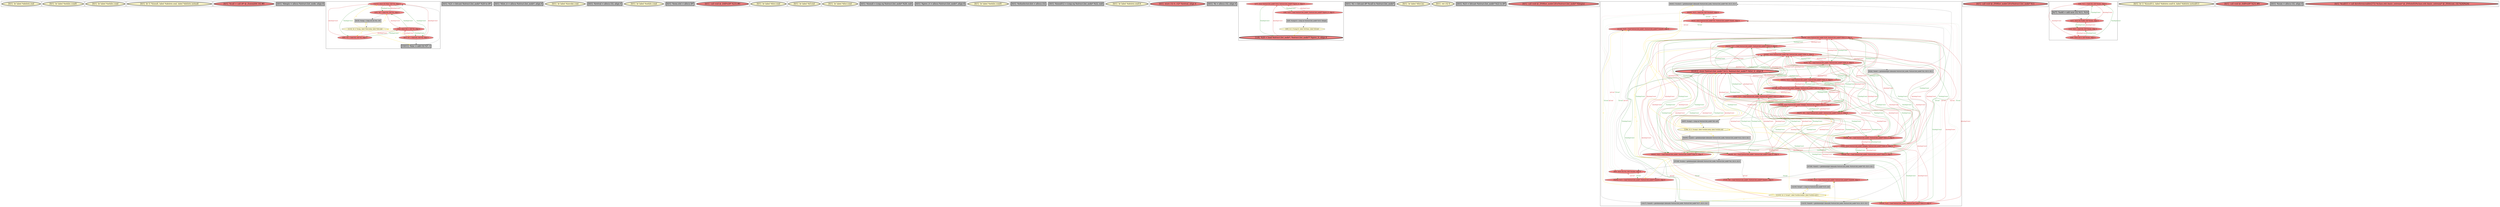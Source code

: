 
digraph G {





subgraph cluster37 {


node310 [penwidth=3.0,fontsize=20,fillcolor=lemonchiffon,label="[0/1]  br label %delete.end",shape=ellipse,style=filled ]



}

subgraph cluster36 {


node309 [penwidth=3.0,fontsize=20,fillcolor=lemonchiffon,label="[0/1]  br label %while.cond5",shape=ellipse,style=filled ]



}

subgraph cluster15 {


node247 [penwidth=3.0,fontsize=20,fillcolor=lemonchiffon,label="[0/1]  br label %while.cond",shape=ellipse,style=filled ]



}

subgraph cluster35 {


node308 [penwidth=3.0,fontsize=20,fillcolor=lemonchiffon,label="[0/1]  br i1 %isnull, label %delete.end, label %delete.notnull",shape=ellipse,style=filled ]



}

subgraph cluster11 {


node243 [penwidth=3.0,fontsize=20,fillcolor=lightcoral,label="[0/1]  %call = call i8* @_Znwm(i64 16) #8",shape=ellipse,style=filled ]



}

subgraph cluster19 {


node251 [penwidth=3.0,fontsize=20,fillcolor=grey,label="[0/1]  %begin = alloca %struct.list_node, align 8",shape=rectangle,style=filled ]



}

subgraph cluster9 {


node241 [fillcolor=lightcoral,label="[12/13]  store i32 %inc, i32* %i, align 4",shape=ellipse,style=filled ]
node240 [fillcolor=lightcoral,label="[2/5]  %0 = load i32, i32* %i, align 4",shape=ellipse,style=filled ]
node235 [fillcolor=lemonchiffon,label="[1/14]  br i1 %cmp, label %for.body, label %for.end",shape=ellipse,style=filled ]
node238 [fillcolor=lightcoral,label="[8/9]  %3 = load i32, i32* %i, align 4",shape=ellipse,style=filled ]
node234 [fillcolor=grey,label="[0/15]  %cmp = icmp ult i32 %0, 100",shape=rectangle,style=filled ]
node236 [fillcolor=lightcoral,label="[6/7]  %7 = load i32, i32* %i, align 4",shape=ellipse,style=filled ]
node237 [penwidth=3.0,fontsize=20,fillcolor=grey,label="[10/11]  %inc = add i32 %7, 1",shape=rectangle,style=filled ]
node239 [fillcolor=lightcoral,label="[3/4]  store i32 1, i32* %i, align 4",shape=ellipse,style=filled ]

node239->node236 [style=solid,color=forestgreen,label="T|indep|Const",penwidth=1.0,fontcolor=forestgreen ]
node238->node241 [style=solid,color=firebrick3,label="A|indep|Const",penwidth=1.0,fontcolor=firebrick3 ]
node239->node238 [style=solid,color=forestgreen,label="T|indep|Const",penwidth=1.0,fontcolor=forestgreen ]
node238->node239 [style=solid,color=firebrick3,label="A|indep|Const",penwidth=1.0,fontcolor=firebrick3 ]
node236->node237 [style=solid,color=black,label="",penwidth=0.5,fontcolor=black ]
node240->node234 [style=solid,color=black,label="",penwidth=0.5,fontcolor=black ]
node241->node238 [style=solid,color=forestgreen,label="T|indep|Const",penwidth=1.0,fontcolor=forestgreen ]
node235->node241 [style=solid,color=gold,label="C",penwidth=1.0,fontcolor=gold ]
node241->node240 [style=solid,color=forestgreen,label="T|indep|Const",penwidth=1.0,fontcolor=forestgreen ]
node236->node239 [style=solid,color=firebrick3,label="A|indep|Const",penwidth=1.0,fontcolor=firebrick3 ]
node240->node239 [style=solid,color=firebrick3,label="A|indep|Const",penwidth=1.0,fontcolor=firebrick3 ]
node235->node238 [style=solid,color=gold,label="C",penwidth=1.0,fontcolor=gold ]
node240->node241 [style=solid,color=firebrick3,label="A|indep|Const",penwidth=1.0,fontcolor=firebrick3 ]
node235->node240 [style=solid,color=gold,label="C",penwidth=1.0,fontcolor=gold ]
node237->node241 [style=solid,color=black,label="",penwidth=0.5,fontcolor=black ]
node235->node236 [style=solid,color=gold,label="C",penwidth=1.0,fontcolor=gold ]
node235->node235 [style=solid,color=gold,label="C",penwidth=1.0,fontcolor=gold ]
node236->node241 [style=solid,color=firebrick3,label="A|indep|Const",penwidth=1.0,fontcolor=firebrick3 ]
node241->node236 [style=solid,color=forestgreen,label="T|indep|Const",penwidth=1.0,fontcolor=forestgreen ]
node234->node235 [style=solid,color=black,label="",penwidth=0.5,fontcolor=black ]
node235->node237 [style=solid,color=gold,label="C",penwidth=1.0,fontcolor=gold ]
node235->node234 [style=solid,color=gold,label="C",penwidth=1.0,fontcolor=gold ]
node239->node240 [style=solid,color=forestgreen,label="T|indep|Const",penwidth=1.0,fontcolor=forestgreen ]


}

subgraph cluster8 {


node233 [penwidth=3.0,fontsize=20,fillcolor=grey,label="[0/1]  %21 = bitcast %struct.list_node* %20 to i8*",shape=rectangle,style=filled ]



}

subgraph cluster10 {


node242 [penwidth=3.0,fontsize=20,fillcolor=grey,label="[0/1]  %list_it = alloca %struct.list_node*, align 8",shape=rectangle,style=filled ]



}

subgraph cluster23 {


node255 [penwidth=3.0,fontsize=20,fillcolor=lemonchiffon,label="[0/1]  br label %invoke.cont",shape=ellipse,style=filled ]



}

subgraph cluster7 {


node232 [penwidth=3.0,fontsize=20,fillcolor=grey,label="[0/1]  %retval = alloca i32, align 4",shape=rectangle,style=filled ]



}

subgraph cluster14 {


node246 [penwidth=3.0,fontsize=20,fillcolor=lemonchiffon,label="[0/1]  br label %while.cond",shape=ellipse,style=filled ]



}

subgraph cluster6 {


node231 [penwidth=3.0,fontsize=20,fillcolor=grey,label="[0/1]  %exn.slot = alloca i8*",shape=rectangle,style=filled ]



}

subgraph cluster30 {


node299 [penwidth=3.0,fontsize=20,fillcolor=lightcoral,label="[0/1]  call void @_ZdlPv(i8* %23) #9",shape=ellipse,style=filled ]



}

subgraph cluster31 {


node300 [penwidth=3.0,fontsize=20,fillcolor=lemonchiffon,label="[0/1]  br label %for.cond",shape=ellipse,style=filled ]



}

subgraph cluster0 {


node225 [penwidth=3.0,fontsize=20,fillcolor=lemonchiffon,label="[0/1]  br label %if.end",shape=ellipse,style=filled ]



}

subgraph cluster13 {


node245 [penwidth=3.0,fontsize=20,fillcolor=lemonchiffon,label="[0/1]  br label %for.cond",shape=ellipse,style=filled ]



}

subgraph cluster5 {


node230 [penwidth=3.0,fontsize=20,fillcolor=grey,label="[0/1]  %isnull = icmp eq %struct.list_node* %20, null",shape=rectangle,style=filled ]



}

subgraph cluster1 {


node226 [penwidth=3.0,fontsize=20,fillcolor=grey,label="[0/1]  %prev_it = alloca %struct.list_node*, align 8",shape=rectangle,style=filled ]



}

subgraph cluster32 {


node301 [penwidth=3.0,fontsize=20,fillcolor=lemonchiffon,label="[0/1]  br label %while.cond5",shape=ellipse,style=filled ]



}

subgraph cluster3 {


node228 [penwidth=3.0,fontsize=20,fillcolor=grey,label="[0/1]  %ehselector.slot = alloca i32",shape=rectangle,style=filled ]



}

subgraph cluster4 {


node229 [penwidth=3.0,fontsize=20,fillcolor=grey,label="[0/1]  %isnull12 = icmp eq %struct.list_node* %22, null",shape=rectangle,style=filled ]



}

subgraph cluster17 {


node249 [penwidth=3.0,fontsize=20,fillcolor=lemonchiffon,label="[0/1]  br label %delete.end14",shape=ellipse,style=filled ]



}

subgraph cluster16 {


node248 [penwidth=3.0,fontsize=20,fillcolor=lightcoral,label="[0/1]  store i32 0, i32* %retval, align 4",shape=ellipse,style=filled ]



}

subgraph cluster2 {


node227 [penwidth=3.0,fontsize=20,fillcolor=grey,label="[0/1]  %i = alloca i32, align 4",shape=rectangle,style=filled ]



}

subgraph cluster34 {


node307 [fillcolor=lightcoral,label="[2/7]  store %struct.list_node* %16, %struct.list_node** %prev_it, align 8",shape=ellipse,style=filled ]
node305 [fillcolor=grey,label="[4/5]  %cmp10 = icmp ne %struct.list_node* %19, %begin",shape=rectangle,style=filled ]
node306 [penwidth=3.0,fontsize=20,fillcolor=lightcoral,label="[1/8]  %20 = load %struct.list_node*, %struct.list_node** %prev_it, align 8",shape=ellipse,style=filled ]
node303 [fillcolor=lemonchiffon,label="[0/9]  br i1 %cmp10, label %if.then, label %if.end",shape=ellipse,style=filled ]
node304 [fillcolor=lightcoral,label="[3/6]  %19 = load %struct.list_node*, %struct.list_node** %prev_it, align 8",shape=ellipse,style=filled ]

node306->node307 [style=solid,color=firebrick3,label="A|indep|Const",penwidth=1.0,fontcolor=firebrick3 ]
node304->node307 [style=solid,color=firebrick3,label="A|indep|Const",penwidth=1.0,fontcolor=firebrick3 ]
node304->node305 [style=solid,color=black,label="",penwidth=0.5,fontcolor=black ]
node307->node304 [style=solid,color=forestgreen,label="T|indep|Const",penwidth=1.0,fontcolor=forestgreen ]
node303->node306 [style=solid,color=gold,label="C",penwidth=1.0,fontcolor=gold ]
node305->node303 [style=solid,color=black,label="",penwidth=0.5,fontcolor=black ]
node307->node306 [style=solid,color=forestgreen,label="T|indep|Const",penwidth=1.0,fontcolor=forestgreen ]


}

subgraph cluster22 {


node254 [penwidth=3.0,fontsize=20,fillcolor=grey,label="[0/1]  %1 = bitcast i8* %call to %struct.list_node*",shape=rectangle,style=filled ]



}

subgraph cluster25 {


node257 [penwidth=3.0,fontsize=20,fillcolor=lemonchiffon,label="[0/1]  br label %for.inc",shape=ellipse,style=filled ]



}

subgraph cluster18 {


node250 [penwidth=3.0,fontsize=20,fillcolor=lemonchiffon,label="[0/1]  ret i32 0",shape=ellipse,style=filled ]



}

subgraph cluster29 {


node298 [penwidth=3.0,fontsize=20,fillcolor=grey,label="[0/1]  %23 = bitcast %struct.list_node* %22 to i8*",shape=rectangle,style=filled ]



}

subgraph cluster20 {


node252 [penwidth=3.0,fontsize=20,fillcolor=lightcoral,label="[0/1]  call void @_ZN9list_nodeC2Ev(%struct.list_node* %begin)",shape=ellipse,style=filled ]



}

subgraph cluster26 {


node287 [fillcolor=grey,label="[60/61]  %value3 = getelementptr inbounds %struct.list_node, %struct.list_node* %9, i32 0, i32 0",shape=rectangle,style=filled ]
node284 [fillcolor=lightcoral,label="[6/23]  store %struct.list_node* %1, %struct.list_node** %next, align 8",shape=ellipse,style=filled ]
node283 [fillcolor=grey,label="[37/38]  %value = getelementptr inbounds %struct.list_node, %struct.list_node* %4, i32 0, i32 0",shape=rectangle,style=filled ]
node289 [fillcolor=lightcoral,label="[43/44]  store %struct.list_node* %6, %struct.list_node** %list_it, align 8",shape=ellipse,style=filled ]
node281 [fillcolor=lightcoral,label="[8/9]  store i32 %3, i32* %value, align 8",shape=ellipse,style=filled ]
node291 [fillcolor=grey,label="[16/17]  %next9 = getelementptr inbounds %struct.list_node, %struct.list_node* %17, i32 0, i32 1",shape=rectangle,style=filled ]
node280 [fillcolor=lightcoral,label="[32/33]  %17 = load %struct.list_node*, %struct.list_node** %list_it, align 8",shape=ellipse,style=filled ]
node290 [fillcolor=lightcoral,label="[21/22]  %18 = load %struct.list_node*, %struct.list_node** %next9, align 8",shape=ellipse,style=filled ]
node279 [fillcolor=grey,label="[27/28]  %next1 = getelementptr inbounds %struct.list_node, %struct.list_node* %5, i32 0, i32 1",shape=rectangle,style=filled ]
node282 [fillcolor=grey,label="[14/15]  %next6 = getelementptr inbounds %struct.list_node, %struct.list_node* %14, i32 0, i32 1",shape=rectangle,style=filled ]
node278 [fillcolor=lightcoral,label="[3/42]  store %struct.list_node* %begin, %struct.list_node** %list_it, align 8",shape=ellipse,style=filled ]
node277 [fillcolor=lemonchiffon,label="[13/18]  br i1 %cmp7, label %while.body8, label %while.end11",shape=ellipse,style=filled ]
node276 [fillcolor=lightcoral,label="[11/20]  %15 = load %struct.list_node*, %struct.list_node** %next6, align 8",shape=ellipse,style=filled ]
node275 [fillcolor=lightcoral,label="[40/41]  %22 = load %struct.list_node*, %struct.list_node** %list_it, align 8",shape=ellipse,style=filled ]
node262 [fillcolor=grey,label="[54/55]  %next4 = getelementptr inbounds %struct.list_node, %struct.list_node* %12, i32 0, i32 1",shape=rectangle,style=filled ]
node260 [fillcolor=lightcoral,label="[26/29]  %5 = load %struct.list_node*, %struct.list_node** %list_it, align 8",shape=ellipse,style=filled ]
node264 [fillcolor=lightcoral,label="[34/35]  %16 = load %struct.list_node*, %struct.list_node** %list_it, align 8",shape=ellipse,style=filled ]
node263 [fillcolor=lightcoral,label="[52/53]  %13 = load %struct.list_node*, %struct.list_node** %next4, align 8",shape=ellipse,style=filled ]
node261 [fillcolor=lightcoral,label="[58/59]  %9 = load %struct.list_node*, %struct.list_node** %list_it, align 8",shape=ellipse,style=filled ]
node259 [fillcolor=lemonchiffon,label="[1/66]  br i1 %cmp2, label %while.body, label %while.end",shape=ellipse,style=filled ]
node286 [fillcolor=lightcoral,label="[36/39]  %4 = load %struct.list_node*, %struct.list_node** %list_it, align 8",shape=ellipse,style=filled ]
node270 [fillcolor=lightcoral,label="[45/46]  store %struct.list_node* %begin, %struct.list_node** %list_it, align 8",shape=ellipse,style=filled ]
node288 [fillcolor=lightcoral,label="[56/57]  %8 = load %struct.list_node*, %struct.list_node** %list_it, align 8",shape=ellipse,style=filled ]
node267 [fillcolor=lightcoral,label="[49/50]  store %struct.list_node* %18, %struct.list_node** %list_it, align 8",shape=ellipse,style=filled ]
node265 [fillcolor=lightcoral,label="[2/51]  %12 = load %struct.list_node*, %struct.list_node** %list_it, align 8",shape=ellipse,style=filled ]
node274 [fillcolor=grey,label="[5/24]  %next = getelementptr inbounds %struct.list_node, %struct.list_node* %2, i32 0, i32 1",shape=rectangle,style=filled ]
node258 [fillcolor=grey,label="[0/67]  %cmp2 = icmp ne %struct.list_node* %8, null",shape=rectangle,style=filled ]
node266 [fillcolor=lightcoral,label="[30/31]  %14 = load %struct.list_node*, %struct.list_node** %list_it, align 8",shape=ellipse,style=filled ]
node268 [fillcolor=lightcoral,label="[47/48]  store %struct.list_node* %begin, %struct.list_node** %list_it, align 8",shape=ellipse,style=filled ]
node269 [fillcolor=grey,label="[12/19]  %cmp7 = icmp ne %struct.list_node* %15, null",shape=rectangle,style=filled ]
node271 [fillcolor=lightcoral,label="[4/25]  %2 = load %struct.list_node*, %struct.list_node** %list_it, align 8",shape=ellipse,style=filled ]
node285 [fillcolor=lightcoral,label="[64/65]  %10 = load i32, i32* %value3, align 8",shape=ellipse,style=filled ]
node272 [penwidth=3.0,fontsize=20,fillcolor=lightcoral,label="[62/63]  store %struct.list_node* %13, %struct.list_node** %list_it, align 8",shape=ellipse,style=filled ]
node273 [fillcolor=lightcoral,label="[7/10]  %6 = load %struct.list_node*, %struct.list_node** %next1, align 8",shape=ellipse,style=filled ]

node288->node258 [style=solid,color=black,label="",penwidth=0.5,fontcolor=black ]
node286->node289 [style=solid,color=firebrick3,label="A|indep|Const",penwidth=1.0,fontcolor=firebrick3 ]
node289->node286 [style=solid,color=forestgreen,label="T|indep|Const",penwidth=1.0,fontcolor=forestgreen ]
node286->node283 [style=solid,color=black,label="",penwidth=0.5,fontcolor=black ]
node290->node284 [style=dotted,color=firebrick3,label="A|Conf",penwidth=1.0,fontcolor=firebrick3 ]
node285->node284 [style=dotted,color=firebrick3,label="A|Conf",penwidth=1.0,fontcolor=firebrick3 ]
node284->node285 [style=dotted,color=forestgreen,label="T|Conf",penwidth=1.0,fontcolor=forestgreen ]
node283->node281 [style=solid,color=black,label="",penwidth=0.5,fontcolor=black ]
node281->node285 [style=dotted,color=forestgreen,label="T|Conf",penwidth=1.0,fontcolor=forestgreen ]
node288->node278 [style=solid,color=firebrick3,label="A|indep|Const",penwidth=1.0,fontcolor=firebrick3 ]
node278->node288 [style=solid,color=forestgreen,label="T|indep|Const",penwidth=1.0,fontcolor=forestgreen ]
node278->node286 [style=solid,color=forestgreen,label="T|indep|Const",penwidth=1.0,fontcolor=forestgreen ]
node289->node260 [style=solid,color=forestgreen,label="T|indep|Const",penwidth=1.0,fontcolor=forestgreen ]
node267->node265 [style=solid,color=forestgreen,label="T|indep|Const",penwidth=1.0,fontcolor=forestgreen ]
node263->node284 [style=dotted,color=firebrick3,label="A|Conf",penwidth=1.0,fontcolor=firebrick3 ]
node259->node265 [style=solid,color=gold,label="C",penwidth=1.0,fontcolor=gold ]
node272->node260 [style=solid,color=forestgreen,label="T|indep|Const",penwidth=1.0,fontcolor=forestgreen ]
node278->node260 [style=solid,color=forestgreen,label="T|indep|Const",penwidth=1.0,fontcolor=forestgreen ]
node260->node279 [style=solid,color=black,label="",penwidth=0.5,fontcolor=black ]
node271->node274 [style=solid,color=black,label="",penwidth=0.5,fontcolor=black ]
node275->node270 [style=solid,color=firebrick3,label="A|indep|Const",penwidth=1.0,fontcolor=firebrick3 ]
node265->node262 [style=solid,color=black,label="",penwidth=0.5,fontcolor=black ]
node264->node268 [style=solid,color=firebrick3,label="A|indep|Const",penwidth=1.0,fontcolor=firebrick3 ]
node280->node278 [style=solid,color=firebrick3,label="A|indep|Const",penwidth=1.0,fontcolor=firebrick3 ]
node266->node268 [style=solid,color=firebrick3,label="A|indep|Const",penwidth=1.0,fontcolor=firebrick3 ]
node270->node271 [style=solid,color=forestgreen,label="T|indep|Const",penwidth=1.0,fontcolor=forestgreen ]
node286->node267 [style=solid,color=firebrick3,label="A|indep|Const",penwidth=1.0,fontcolor=firebrick3 ]
node272->node288 [style=solid,color=forestgreen,label="T|indep|Const",penwidth=1.0,fontcolor=forestgreen ]
node278->node280 [style=solid,color=forestgreen,label="T|indep|Const",penwidth=1.0,fontcolor=forestgreen ]
node272->node261 [style=solid,color=forestgreen,label="T|indep|Const",penwidth=1.0,fontcolor=forestgreen ]
node281->node276 [style=dotted,color=forestgreen,label="T|Conf",penwidth=1.0,fontcolor=forestgreen ]
node289->node264 [style=solid,color=forestgreen,label="T|indep|Const",penwidth=1.0,fontcolor=forestgreen ]
node270->node260 [style=solid,color=forestgreen,label="T|indep|Const",penwidth=1.0,fontcolor=forestgreen ]
node280->node270 [style=solid,color=firebrick3,label="A|indep|Const",penwidth=1.0,fontcolor=firebrick3 ]
node259->node259 [style=solid,color=gold,label="C",penwidth=1.0,fontcolor=gold ]
node261->node272 [style=solid,color=firebrick3,label="A|indep|Const",penwidth=1.0,fontcolor=firebrick3 ]
node270->node280 [style=solid,color=forestgreen,label="T|indep|Const",penwidth=1.0,fontcolor=forestgreen ]
node285->node281 [style=dotted,color=firebrick3,label="A|Conf",penwidth=1.0,fontcolor=firebrick3 ]
node280->node291 [style=solid,color=black,label="",penwidth=0.5,fontcolor=black ]
node259->node263 [style=solid,color=gold,label="C",penwidth=1.0,fontcolor=gold ]
node271->node278 [style=solid,color=firebrick3,label="A|indep|Const",penwidth=1.0,fontcolor=firebrick3 ]
node259->node272 [style=solid,color=gold,label="C",penwidth=1.0,fontcolor=gold ]
node265->node267 [style=solid,color=firebrick3,label="A|indep|Const",penwidth=1.0,fontcolor=firebrick3 ]
node272->node265 [style=solid,color=forestgreen,label="T|indep|Const",penwidth=1.0,fontcolor=forestgreen ]
node260->node272 [style=solid,color=firebrick3,label="A|indep|Const",penwidth=1.0,fontcolor=firebrick3 ]
node272->node275 [style=solid,color=forestgreen,label="T|indep|Const",penwidth=1.0,fontcolor=forestgreen ]
node265->node278 [style=solid,color=firebrick3,label="A|indep|Const",penwidth=1.0,fontcolor=firebrick3 ]
node266->node278 [style=solid,color=firebrick3,label="A|indep|Const",penwidth=1.0,fontcolor=firebrick3 ]
node261->node268 [style=solid,color=firebrick3,label="A|indep|Const",penwidth=1.0,fontcolor=firebrick3 ]
node268->node280 [style=solid,color=forestgreen,label="T|indep|Const",penwidth=1.0,fontcolor=forestgreen ]
node275->node267 [style=solid,color=firebrick3,label="A|indep|Const",penwidth=1.0,fontcolor=firebrick3 ]
node278->node265 [style=solid,color=forestgreen,label="T|indep|Const",penwidth=1.0,fontcolor=forestgreen ]
node261->node278 [style=solid,color=firebrick3,label="A|indep|Const",penwidth=1.0,fontcolor=firebrick3 ]
node276->node281 [style=dotted,color=firebrick3,label="A|Conf",penwidth=1.0,fontcolor=firebrick3 ]
node288->node267 [style=solid,color=firebrick3,label="A|indep|Const",penwidth=1.0,fontcolor=firebrick3 ]
node277->node266 [style=solid,color=gold,label="C",penwidth=1.0,fontcolor=gold ]
node282->node276 [style=solid,color=black,label="",penwidth=0.5,fontcolor=black ]
node286->node268 [style=solid,color=firebrick3,label="A|indep|Const",penwidth=1.0,fontcolor=firebrick3 ]
node259->node287 [style=solid,color=gold,label="C",penwidth=1.0,fontcolor=gold ]
node268->node286 [style=solid,color=forestgreen,label="T|indep|Const",penwidth=1.0,fontcolor=forestgreen ]
node260->node268 [style=solid,color=firebrick3,label="A|indep|Const",penwidth=1.0,fontcolor=firebrick3 ]
node279->node273 [style=solid,color=black,label="",penwidth=0.5,fontcolor=black ]
node267->node264 [style=solid,color=forestgreen,label="T|indep|Const",penwidth=1.0,fontcolor=forestgreen ]
node275->node272 [style=solid,color=firebrick3,label="A|indep|Const",penwidth=1.0,fontcolor=firebrick3 ]
node288->node268 [style=solid,color=firebrick3,label="A|indep|Const",penwidth=1.0,fontcolor=firebrick3 ]
node267->node275 [style=solid,color=forestgreen,label="T|indep|Const",penwidth=1.0,fontcolor=forestgreen ]
node273->node281 [style=dotted,color=firebrick3,label="A|Conf",penwidth=1.0,fontcolor=firebrick3 ]
node277->node277 [style=solid,color=gold,label="C",penwidth=1.0,fontcolor=gold ]
node267->node286 [style=solid,color=forestgreen,label="T|indep|Const",penwidth=1.0,fontcolor=forestgreen ]
node291->node290 [style=solid,color=black,label="",penwidth=0.5,fontcolor=black ]
node264->node267 [style=solid,color=firebrick3,label="A|indep|Const",penwidth=1.0,fontcolor=firebrick3 ]
node289->node266 [style=solid,color=forestgreen,label="T|indep|Const",penwidth=1.0,fontcolor=forestgreen ]
node289->node280 [style=solid,color=forestgreen,label="T|indep|Const",penwidth=1.0,fontcolor=forestgreen ]
node272->node264 [style=solid,color=forestgreen,label="T|indep|Const",penwidth=1.0,fontcolor=forestgreen ]
node268->node266 [style=solid,color=forestgreen,label="T|indep|Const",penwidth=1.0,fontcolor=forestgreen ]
node259->node261 [style=solid,color=gold,label="C",penwidth=1.0,fontcolor=gold ]
node265->node272 [style=solid,color=firebrick3,label="A|indep|Const",penwidth=1.0,fontcolor=firebrick3 ]
node267->node288 [style=solid,color=forestgreen,label="T|indep|Const",penwidth=1.0,fontcolor=forestgreen ]
node270->node288 [style=solid,color=forestgreen,label="T|indep|Const",penwidth=1.0,fontcolor=forestgreen ]
node259->node258 [style=solid,color=gold,label="C",penwidth=1.0,fontcolor=gold ]
node270->node266 [style=solid,color=forestgreen,label="T|indep|Const",penwidth=1.0,fontcolor=forestgreen ]
node268->node275 [style=solid,color=forestgreen,label="T|indep|Const",penwidth=1.0,fontcolor=forestgreen ]
node275->node268 [style=solid,color=firebrick3,label="A|indep|Const",penwidth=1.0,fontcolor=firebrick3 ]
node259->node288 [style=solid,color=gold,label="C",penwidth=1.0,fontcolor=gold ]
node280->node289 [style=solid,color=firebrick3,label="A|indep|Const",penwidth=1.0,fontcolor=firebrick3 ]
node290->node267 [style=solid,color=black,label="",penwidth=0.5,fontcolor=black ]
node266->node289 [style=solid,color=firebrick3,label="A|indep|Const",penwidth=1.0,fontcolor=firebrick3 ]
node267->node280 [style=solid,color=forestgreen,label="T|indep|Const",penwidth=1.0,fontcolor=forestgreen ]
node280->node267 [style=solid,color=firebrick3,label="A|indep|Const",penwidth=1.0,fontcolor=firebrick3 ]
node284->node263 [style=dotted,color=forestgreen,label="T|Conf",penwidth=1.0,fontcolor=forestgreen ]
node271->node272 [style=solid,color=firebrick3,label="A|indep|Const",penwidth=1.0,fontcolor=firebrick3 ]
node284->node290 [style=dotted,color=forestgreen,label="T|Conf",penwidth=1.0,fontcolor=forestgreen ]
node278->node266 [style=solid,color=forestgreen,label="T|indep|Const",penwidth=1.0,fontcolor=forestgreen ]
node260->node267 [style=solid,color=firebrick3,label="A|indep|Const",penwidth=1.0,fontcolor=firebrick3 ]
node271->node267 [style=solid,color=firebrick3,label="A|indep|Const",penwidth=1.0,fontcolor=firebrick3 ]
node284->node276 [style=dotted,color=forestgreen,label="T|Conf",penwidth=1.0,fontcolor=forestgreen ]
node270->node275 [style=solid,color=forestgreen,label="T|indep|Const",penwidth=1.0,fontcolor=forestgreen ]
node268->node260 [style=solid,color=forestgreen,label="T|indep|Const",penwidth=1.0,fontcolor=forestgreen ]
node261->node267 [style=solid,color=firebrick3,label="A|indep|Const",penwidth=1.0,fontcolor=firebrick3 ]
node266->node270 [style=solid,color=firebrick3,label="A|indep|Const",penwidth=1.0,fontcolor=firebrick3 ]
node289->node265 [style=solid,color=forestgreen,label="T|indep|Const",penwidth=1.0,fontcolor=forestgreen ]
node260->node289 [style=solid,color=firebrick3,label="A|indep|Const",penwidth=1.0,fontcolor=firebrick3 ]
node265->node289 [style=solid,color=firebrick3,label="A|indep|Const",penwidth=1.0,fontcolor=firebrick3 ]
node267->node271 [style=solid,color=forestgreen,label="T|indep|Const",penwidth=1.0,fontcolor=forestgreen ]
node276->node284 [style=dotted,color=firebrick3,label="A|Conf",penwidth=1.0,fontcolor=firebrick3 ]
node264->node270 [style=solid,color=firebrick3,label="A|indep|Const",penwidth=1.0,fontcolor=firebrick3 ]
node268->node261 [style=solid,color=forestgreen,label="T|indep|Const",penwidth=1.0,fontcolor=forestgreen ]
node267->node261 [style=solid,color=forestgreen,label="T|indep|Const",penwidth=1.0,fontcolor=forestgreen ]
node280->node268 [style=solid,color=firebrick3,label="A|indep|Const",penwidth=1.0,fontcolor=firebrick3 ]
node270->node265 [style=solid,color=forestgreen,label="T|indep|Const",penwidth=1.0,fontcolor=forestgreen ]
node260->node278 [style=solid,color=firebrick3,label="A|indep|Const",penwidth=1.0,fontcolor=firebrick3 ]
node277->node264 [style=solid,color=gold,label="C",penwidth=1.0,fontcolor=gold ]
node272->node280 [style=solid,color=forestgreen,label="T|indep|Const",penwidth=1.0,fontcolor=forestgreen ]
node265->node270 [style=solid,color=firebrick3,label="A|indep|Const",penwidth=1.0,fontcolor=firebrick3 ]
node289->node288 [style=solid,color=forestgreen,label="T|indep|Const",penwidth=1.0,fontcolor=forestgreen ]
node266->node267 [style=solid,color=firebrick3,label="A|indep|Const",penwidth=1.0,fontcolor=firebrick3 ]
node278->node261 [style=solid,color=forestgreen,label="T|indep|Const",penwidth=1.0,fontcolor=forestgreen ]
node266->node282 [style=solid,color=black,label="",penwidth=0.5,fontcolor=black ]
node287->node285 [style=solid,color=black,label="",penwidth=0.5,fontcolor=black ]
node281->node273 [style=dotted,color=forestgreen,label="T|Conf",penwidth=1.0,fontcolor=forestgreen ]
node270->node261 [style=solid,color=forestgreen,label="T|indep|Const",penwidth=1.0,fontcolor=forestgreen ]
node277->node276 [style=solid,color=gold,label="C",penwidth=1.0,fontcolor=gold ]
node259->node262 [style=solid,color=gold,label="C",penwidth=1.0,fontcolor=gold ]
node270->node286 [style=solid,color=forestgreen,label="T|indep|Const",penwidth=1.0,fontcolor=forestgreen ]
node268->node288 [style=solid,color=forestgreen,label="T|indep|Const",penwidth=1.0,fontcolor=forestgreen ]
node286->node270 [style=solid,color=firebrick3,label="A|indep|Const",penwidth=1.0,fontcolor=firebrick3 ]
node267->node260 [style=solid,color=forestgreen,label="T|indep|Const",penwidth=1.0,fontcolor=forestgreen ]
node288->node270 [style=solid,color=firebrick3,label="A|indep|Const",penwidth=1.0,fontcolor=firebrick3 ]
node261->node287 [style=solid,color=black,label="",penwidth=0.5,fontcolor=black ]
node263->node272 [style=solid,color=black,label="",penwidth=0.5,fontcolor=black ]
node272->node266 [style=solid,color=forestgreen,label="T|indep|Const",penwidth=1.0,fontcolor=forestgreen ]
node284->node273 [style=dotted,color=forestgreen,label="T|Conf",penwidth=1.0,fontcolor=forestgreen ]
node273->node289 [style=solid,color=black,label="",penwidth=0.5,fontcolor=black ]
node258->node259 [style=solid,color=black,label="",penwidth=0.5,fontcolor=black ]
node262->node263 [style=solid,color=black,label="",penwidth=0.5,fontcolor=black ]
node263->node281 [style=dotted,color=firebrick3,label="A|Conf",penwidth=1.0,fontcolor=firebrick3 ]
node281->node263 [style=dotted,color=forestgreen,label="T|Conf",penwidth=1.0,fontcolor=forestgreen ]
node260->node270 [style=solid,color=firebrick3,label="A|indep|Const",penwidth=1.0,fontcolor=firebrick3 ]
node268->node271 [style=solid,color=forestgreen,label="T|indep|Const",penwidth=1.0,fontcolor=forestgreen ]
node271->node268 [style=solid,color=firebrick3,label="A|indep|Const",penwidth=1.0,fontcolor=firebrick3 ]
node268->node264 [style=solid,color=forestgreen,label="T|indep|Const",penwidth=1.0,fontcolor=forestgreen ]
node259->node285 [style=solid,color=gold,label="C",penwidth=1.0,fontcolor=gold ]
node265->node268 [style=solid,color=firebrick3,label="A|indep|Const",penwidth=1.0,fontcolor=firebrick3 ]
node261->node270 [style=solid,color=firebrick3,label="A|indep|Const",penwidth=1.0,fontcolor=firebrick3 ]
node264->node278 [style=solid,color=firebrick3,label="A|indep|Const",penwidth=1.0,fontcolor=firebrick3 ]
node271->node270 [style=solid,color=firebrick3,label="A|indep|Const",penwidth=1.0,fontcolor=firebrick3 ]
node278->node264 [style=solid,color=forestgreen,label="T|indep|Const",penwidth=1.0,fontcolor=forestgreen ]
node268->node265 [style=solid,color=forestgreen,label="T|indep|Const",penwidth=1.0,fontcolor=forestgreen ]
node266->node272 [style=solid,color=firebrick3,label="A|indep|Const",penwidth=1.0,fontcolor=firebrick3 ]
node264->node289 [style=solid,color=firebrick3,label="A|indep|Const",penwidth=1.0,fontcolor=firebrick3 ]
node272->node271 [style=solid,color=forestgreen,label="T|indep|Const",penwidth=1.0,fontcolor=forestgreen ]
node286->node278 [style=solid,color=firebrick3,label="A|indep|Const",penwidth=1.0,fontcolor=firebrick3 ]
node278->node271 [style=solid,color=forestgreen,label="T|indep|Const",penwidth=1.0,fontcolor=forestgreen ]
node277->node269 [style=solid,color=gold,label="C",penwidth=1.0,fontcolor=gold ]
node290->node281 [style=dotted,color=firebrick3,label="A|Conf",penwidth=1.0,fontcolor=firebrick3 ]
node261->node289 [style=solid,color=firebrick3,label="A|indep|Const",penwidth=1.0,fontcolor=firebrick3 ]
node270->node264 [style=solid,color=forestgreen,label="T|indep|Const",penwidth=1.0,fontcolor=forestgreen ]
node267->node266 [style=solid,color=forestgreen,label="T|indep|Const",penwidth=1.0,fontcolor=forestgreen ]
node281->node290 [style=dotted,color=forestgreen,label="T|Conf",penwidth=1.0,fontcolor=forestgreen ]
node271->node289 [style=solid,color=firebrick3,label="A|indep|Const",penwidth=1.0,fontcolor=firebrick3 ]
node280->node272 [style=solid,color=firebrick3,label="A|indep|Const",penwidth=1.0,fontcolor=firebrick3 ]
node272->node286 [style=solid,color=forestgreen,label="T|indep|Const",penwidth=1.0,fontcolor=forestgreen ]
node286->node272 [style=solid,color=firebrick3,label="A|indep|Const",penwidth=1.0,fontcolor=firebrick3 ]
node288->node272 [style=solid,color=firebrick3,label="A|indep|Const",penwidth=1.0,fontcolor=firebrick3 ]
node273->node284 [style=dotted,color=firebrick3,label="A|Conf",penwidth=1.0,fontcolor=firebrick3 ]
node274->node284 [style=solid,color=black,label="",penwidth=0.5,fontcolor=black ]
node275->node278 [style=solid,color=firebrick3,label="A|indep|Const",penwidth=1.0,fontcolor=firebrick3 ]
node278->node275 [style=solid,color=forestgreen,label="T|indep|Const",penwidth=1.0,fontcolor=forestgreen ]
node289->node271 [style=solid,color=forestgreen,label="T|indep|Const",penwidth=1.0,fontcolor=forestgreen ]
node289->node275 [style=solid,color=forestgreen,label="T|indep|Const",penwidth=1.0,fontcolor=forestgreen ]
node275->node289 [style=solid,color=firebrick3,label="A|indep|Const",penwidth=1.0,fontcolor=firebrick3 ]
node288->node289 [style=solid,color=firebrick3,label="A|indep|Const",penwidth=1.0,fontcolor=firebrick3 ]
node277->node267 [style=solid,color=gold,label="C",penwidth=1.0,fontcolor=gold ]
node276->node269 [style=solid,color=black,label="",penwidth=0.5,fontcolor=black ]
node264->node272 [style=solid,color=firebrick3,label="A|indep|Const",penwidth=1.0,fontcolor=firebrick3 ]
node277->node280 [style=solid,color=gold,label="C",penwidth=1.0,fontcolor=gold ]
node277->node282 [style=solid,color=gold,label="C",penwidth=1.0,fontcolor=gold ]
node277->node290 [style=solid,color=gold,label="C",penwidth=1.0,fontcolor=gold ]
node269->node277 [style=solid,color=black,label="",penwidth=0.5,fontcolor=black ]
node289->node261 [style=solid,color=forestgreen,label="T|indep|Const",penwidth=1.0,fontcolor=forestgreen ]
node277->node291 [style=solid,color=gold,label="C",penwidth=1.0,fontcolor=gold ]


}

subgraph cluster24 {


node256 [penwidth=3.0,fontsize=20,fillcolor=lightcoral,label="[0/1]  call void @_ZN9list_nodeC2Ev(%struct.list_node* %1)",shape=ellipse,style=filled ]



}

subgraph cluster28 {


node297 [fillcolor=lightcoral,label="[5/8]  %11 = load i32, i32* %sum, align 4",shape=ellipse,style=filled ]
node296 [fillcolor=lightcoral,label="[2/3]  store i32 %add, i32* %sum, align 4",shape=ellipse,style=filled ]
node295 [fillcolor=lightcoral,label="[1/4]  %24 = load i32, i32* %sum, align 4",shape=ellipse,style=filled ]
node293 [fillcolor=lightcoral,label="[0/9]  store i32 0, i32* %sum, align 4",shape=ellipse,style=filled ]
node294 [penwidth=3.0,fontsize=20,fillcolor=grey,label="[6/7]  %add = add nsw i32 %11, %10",shape=rectangle,style=filled ]

node295->node293 [style=solid,color=firebrick3,label="A|indep|Const",penwidth=1.0,fontcolor=firebrick3 ]
node293->node295 [style=solid,color=forestgreen,label="T|indep|Const",penwidth=1.0,fontcolor=forestgreen ]
node297->node296 [style=solid,color=firebrick3,label="A|indep|Const",penwidth=1.0,fontcolor=firebrick3 ]
node295->node296 [style=solid,color=firebrick3,label="A|indep|Const",penwidth=1.0,fontcolor=firebrick3 ]
node296->node297 [style=solid,color=forestgreen,label="T|indep|Const",penwidth=1.0,fontcolor=forestgreen ]
node294->node296 [style=solid,color=black,label="",penwidth=0.5,fontcolor=black ]
node297->node293 [style=solid,color=firebrick3,label="A|indep|Const",penwidth=1.0,fontcolor=firebrick3 ]
node296->node295 [style=solid,color=forestgreen,label="T|indep|Const",penwidth=1.0,fontcolor=forestgreen ]
node297->node294 [style=solid,color=black,label="",penwidth=0.5,fontcolor=black ]
node293->node297 [style=solid,color=forestgreen,label="T|indep|Const",penwidth=1.0,fontcolor=forestgreen ]


}

subgraph cluster27 {


node292 [penwidth=3.0,fontsize=20,fillcolor=lemonchiffon,label="[0/1]  br i1 %isnull12, label %delete.end14, label %delete.notnull13",shape=ellipse,style=filled ]



}

subgraph cluster21 {


node253 [penwidth=3.0,fontsize=20,fillcolor=lightcoral,label="[0/1]  call void @_ZdlPv(i8* %21) #9",shape=ellipse,style=filled ]



}

subgraph cluster12 {


node244 [penwidth=3.0,fontsize=20,fillcolor=grey,label="[0/1]  %sum = alloca i32, align 4",shape=rectangle,style=filled ]



}

subgraph cluster33 {


node302 [penwidth=3.0,fontsize=20,fillcolor=lightcoral,label="[0/1]  %call15 = call dereferenceable(272) %class.std::basic_ostream* @_ZNSolsEi(%class.std::basic_ostream* @_ZSt4cout, i32 %24)%24)",shape=ellipse,style=filled ]



}

}
